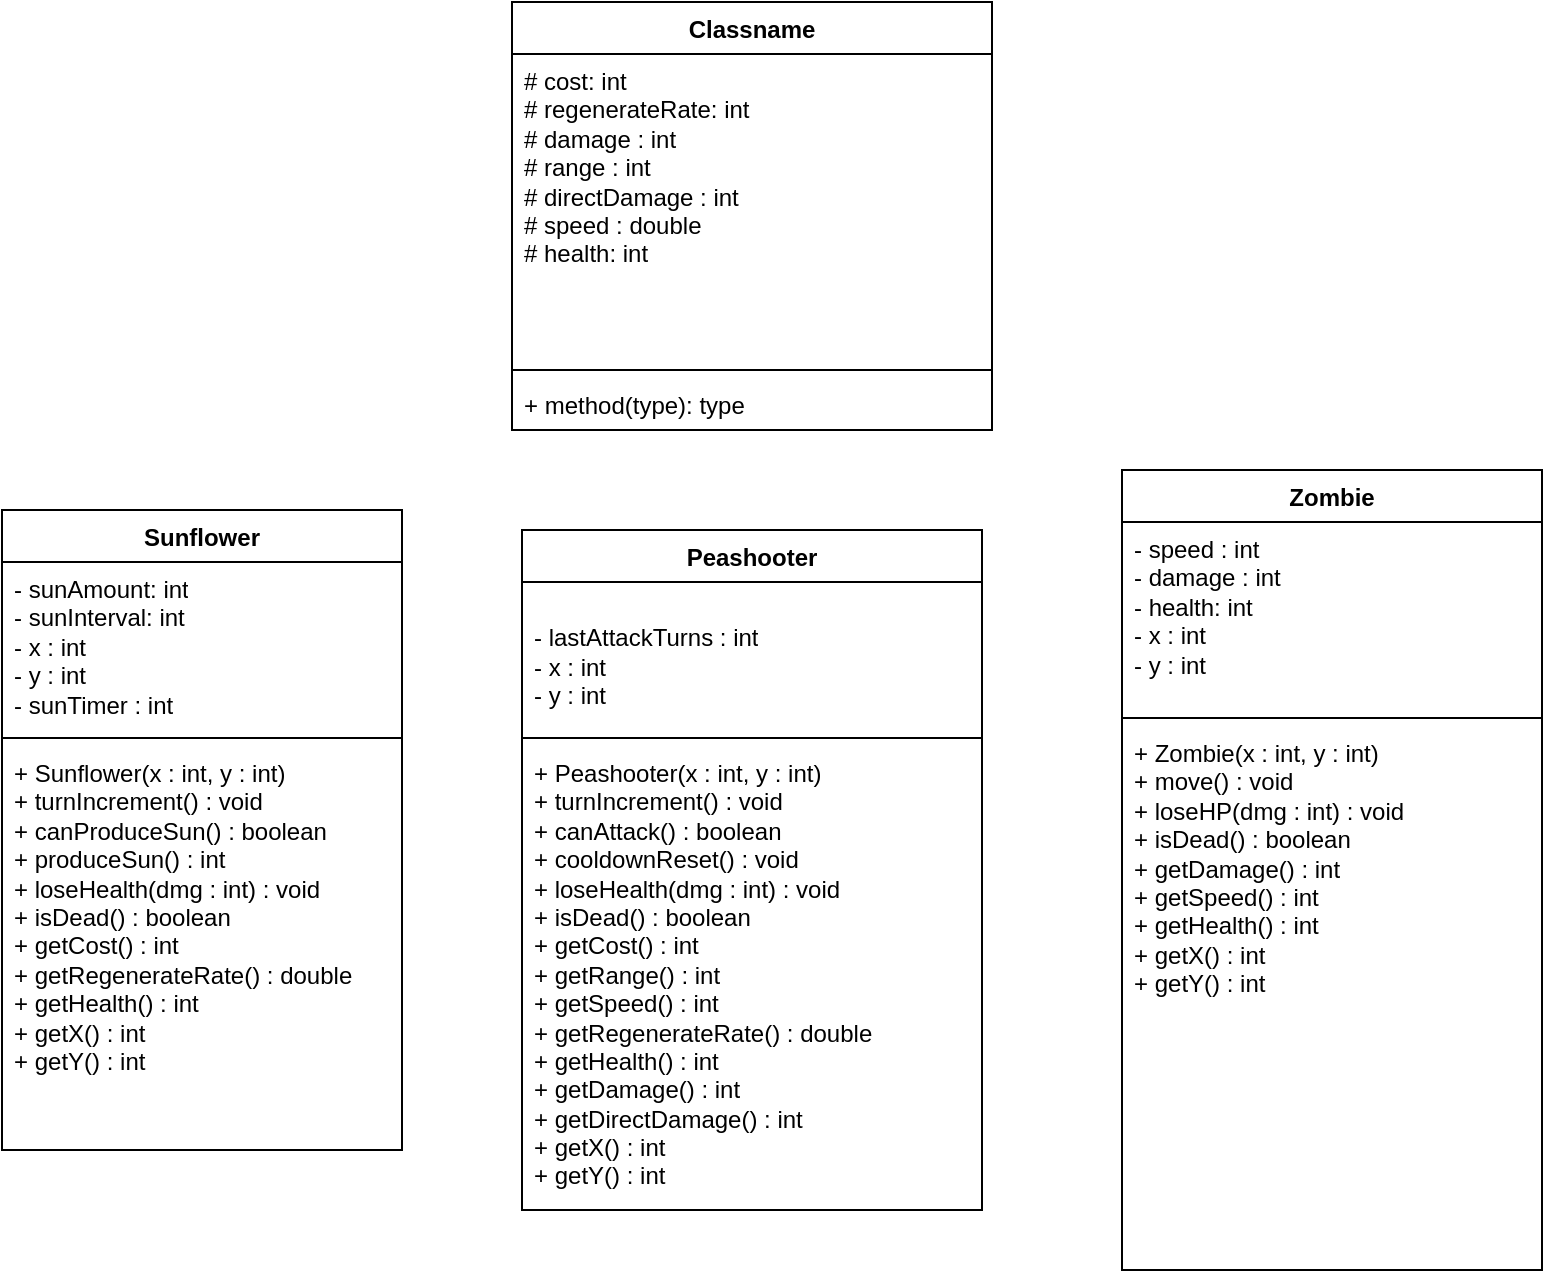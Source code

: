 <?xml version="1.0" encoding="UTF-8"?>
<mxfile version="27.1.6">
  <diagram name="Page-1" id="6oV5yZ-lldp5qsoaxfFn">
    <mxGraphModel dx="1013" dy="606" grid="1" gridSize="10" guides="1" tooltips="1" connect="1" arrows="1" fold="1" page="1" pageScale="1" pageWidth="850" pageHeight="1100" math="0" shadow="0">
      <root>
        <mxCell id="0" />
        <mxCell id="1" parent="0" />
        <mxCell id="eWZX6zvSekk-s4MlvDuf-5" value="Zombie" style="swimlane;fontStyle=1;align=center;verticalAlign=top;childLayout=stackLayout;horizontal=1;startSize=26;horizontalStack=0;resizeParent=1;resizeParentMax=0;resizeLast=0;collapsible=1;marginBottom=0;whiteSpace=wrap;html=1;" parent="1" vertex="1">
          <mxGeometry x="610" y="300" width="210" height="400" as="geometry" />
        </mxCell>
        <mxCell id="eWZX6zvSekk-s4MlvDuf-6" value="&lt;div&gt;- speed : int&lt;/div&gt;&lt;div&gt;- damage : int&amp;nbsp;&lt;/div&gt;&lt;div&gt;- health: int&lt;/div&gt;&lt;div&gt;&lt;div&gt;- x : int&lt;/div&gt;&lt;div&gt;- y : int&lt;/div&gt;&lt;/div&gt;" style="text;strokeColor=none;fillColor=none;align=left;verticalAlign=top;spacingLeft=4;spacingRight=4;overflow=hidden;rotatable=0;points=[[0,0.5],[1,0.5]];portConstraint=eastwest;whiteSpace=wrap;html=1;" parent="eWZX6zvSekk-s4MlvDuf-5" vertex="1">
          <mxGeometry y="26" width="210" height="94" as="geometry" />
        </mxCell>
        <mxCell id="eWZX6zvSekk-s4MlvDuf-7" value="" style="line;strokeWidth=1;fillColor=none;align=left;verticalAlign=middle;spacingTop=-1;spacingLeft=3;spacingRight=3;rotatable=0;labelPosition=right;points=[];portConstraint=eastwest;strokeColor=inherit;" parent="eWZX6zvSekk-s4MlvDuf-5" vertex="1">
          <mxGeometry y="120" width="210" height="8" as="geometry" />
        </mxCell>
        <mxCell id="eWZX6zvSekk-s4MlvDuf-8" value="+ Zombie(x : int, y : int)&lt;div&gt;+ move() : void&lt;/div&gt;&lt;div&gt;+ loseHP(dmg : int) : void&lt;/div&gt;&lt;div&gt;+ isDead() : boolean&lt;/div&gt;&lt;div&gt;&lt;div&gt;+ getDamage() : int&lt;/div&gt;&lt;div&gt;+ getSpeed() : int&lt;/div&gt;&lt;/div&gt;&lt;div&gt;+ getHealth() : int&lt;/div&gt;&lt;div&gt;+ getX() : int&lt;/div&gt;&lt;div&gt;+ getY() : int&lt;/div&gt;" style="text;strokeColor=none;fillColor=none;align=left;verticalAlign=top;spacingLeft=4;spacingRight=4;overflow=hidden;rotatable=0;points=[[0,0.5],[1,0.5]];portConstraint=eastwest;whiteSpace=wrap;html=1;" parent="eWZX6zvSekk-s4MlvDuf-5" vertex="1">
          <mxGeometry y="128" width="210" height="272" as="geometry" />
        </mxCell>
        <mxCell id="eWZX6zvSekk-s4MlvDuf-9" value="Peashooter" style="swimlane;fontStyle=1;align=center;verticalAlign=top;childLayout=stackLayout;horizontal=1;startSize=26;horizontalStack=0;resizeParent=1;resizeParentMax=0;resizeLast=0;collapsible=1;marginBottom=0;whiteSpace=wrap;html=1;" parent="1" vertex="1">
          <mxGeometry x="310" y="330" width="230" height="340" as="geometry" />
        </mxCell>
        <mxCell id="eWZX6zvSekk-s4MlvDuf-10" value="&lt;br&gt;&lt;div&gt;&lt;div&gt;&lt;div&gt;- lastAttackTurns : int&lt;/div&gt;&lt;div&gt;- x : int&lt;/div&gt;&lt;div&gt;- y : int&lt;/div&gt;&lt;div&gt;&lt;br&gt;&lt;/div&gt;&lt;div&gt;&lt;br&gt;&lt;/div&gt;&lt;div&gt;&lt;div&gt;&lt;br&gt;&lt;/div&gt;&lt;/div&gt;&lt;/div&gt;&lt;div&gt;&lt;br&gt;&lt;/div&gt;&lt;/div&gt;" style="text;strokeColor=none;fillColor=none;align=left;verticalAlign=top;spacingLeft=4;spacingRight=4;overflow=hidden;rotatable=0;points=[[0,0.5],[1,0.5]];portConstraint=eastwest;whiteSpace=wrap;html=1;" parent="eWZX6zvSekk-s4MlvDuf-9" vertex="1">
          <mxGeometry y="26" width="230" height="74" as="geometry" />
        </mxCell>
        <mxCell id="eWZX6zvSekk-s4MlvDuf-11" value="" style="line;strokeWidth=1;fillColor=none;align=left;verticalAlign=middle;spacingTop=-1;spacingLeft=3;spacingRight=3;rotatable=0;labelPosition=right;points=[];portConstraint=eastwest;strokeColor=inherit;" parent="eWZX6zvSekk-s4MlvDuf-9" vertex="1">
          <mxGeometry y="100" width="230" height="8" as="geometry" />
        </mxCell>
        <mxCell id="eWZX6zvSekk-s4MlvDuf-12" value="+ Peashooter(x : int, y : int)&lt;div&gt;+ turnIncrement() : void&lt;/div&gt;&lt;div&gt;+ canAttack() : boolean&lt;/div&gt;&lt;div&gt;+ cooldownReset() : void&lt;/div&gt;&lt;div&gt;+ loseHealth(dmg : int) : void&lt;/div&gt;&lt;div&gt;+ isDead() : boolean&lt;/div&gt;&lt;div&gt;+ getCost() : int&lt;/div&gt;&lt;div&gt;+ getRange() : int&lt;/div&gt;&lt;div&gt;+ getSpeed() : int&lt;/div&gt;&lt;div&gt;+ getRegenerateRate() : double&lt;/div&gt;&lt;div&gt;+ getHealth() : int&amp;nbsp;&lt;/div&gt;&lt;div&gt;&lt;div&gt;+ getDamage() : int&lt;/div&gt;&lt;div&gt;+ getDirectDamage() : int&lt;/div&gt;&lt;/div&gt;&lt;div&gt;+ getX() : int&lt;/div&gt;&lt;div&gt;+ getY() : int&lt;/div&gt;" style="text;strokeColor=none;fillColor=none;align=left;verticalAlign=top;spacingLeft=4;spacingRight=4;overflow=hidden;rotatable=0;points=[[0,0.5],[1,0.5]];portConstraint=eastwest;whiteSpace=wrap;html=1;" parent="eWZX6zvSekk-s4MlvDuf-9" vertex="1">
          <mxGeometry y="108" width="230" height="232" as="geometry" />
        </mxCell>
        <mxCell id="eWZX6zvSekk-s4MlvDuf-13" value="Sunflower" style="swimlane;fontStyle=1;align=center;verticalAlign=top;childLayout=stackLayout;horizontal=1;startSize=26;horizontalStack=0;resizeParent=1;resizeParentMax=0;resizeLast=0;collapsible=1;marginBottom=0;whiteSpace=wrap;html=1;" parent="1" vertex="1">
          <mxGeometry x="50" y="320" width="200" height="320" as="geometry" />
        </mxCell>
        <mxCell id="eWZX6zvSekk-s4MlvDuf-14" value="&lt;div&gt;&lt;div&gt;- sunAmount: int&lt;div&gt;- sunInterval: int&lt;div&gt;- x : int&lt;/div&gt;&lt;div&gt;- y : int&lt;/div&gt;&lt;div&gt;- sunTimer : int&lt;br&gt;&lt;div&gt;&lt;br&gt;&lt;/div&gt;&lt;/div&gt;&lt;/div&gt;&lt;/div&gt;&lt;div&gt;&lt;br&gt;&lt;/div&gt;&lt;/div&gt;" style="text;strokeColor=none;fillColor=none;align=left;verticalAlign=top;spacingLeft=4;spacingRight=4;overflow=hidden;rotatable=0;points=[[0,0.5],[1,0.5]];portConstraint=eastwest;whiteSpace=wrap;html=1;" parent="eWZX6zvSekk-s4MlvDuf-13" vertex="1">
          <mxGeometry y="26" width="200" height="84" as="geometry" />
        </mxCell>
        <mxCell id="eWZX6zvSekk-s4MlvDuf-15" value="" style="line;strokeWidth=1;fillColor=none;align=left;verticalAlign=middle;spacingTop=-1;spacingLeft=3;spacingRight=3;rotatable=0;labelPosition=right;points=[];portConstraint=eastwest;strokeColor=inherit;" parent="eWZX6zvSekk-s4MlvDuf-13" vertex="1">
          <mxGeometry y="110" width="200" height="8" as="geometry" />
        </mxCell>
        <mxCell id="eWZX6zvSekk-s4MlvDuf-16" value="+ Sunflower(x : int, y : int)&lt;div&gt;+ turnIncrement() : void&lt;/div&gt;&lt;div&gt;+ canProduceSun() : boolean&lt;/div&gt;&lt;div&gt;+ produceSun() : int&lt;/div&gt;&lt;div&gt;+ loseHealth(dmg : int) : void&lt;/div&gt;&lt;div&gt;+ isDead() : boolean&lt;/div&gt;&lt;div&gt;+ getCost() : int&lt;/div&gt;&lt;div&gt;+ getRegenerateRate() : double&lt;/div&gt;&lt;div&gt;+ getHealth() : int&amp;nbsp;&lt;/div&gt;&lt;div&gt;+ getX() : int&lt;/div&gt;&lt;div&gt;+ getY() : int&lt;/div&gt;" style="text;strokeColor=none;fillColor=none;align=left;verticalAlign=top;spacingLeft=4;spacingRight=4;overflow=hidden;rotatable=0;points=[[0,0.5],[1,0.5]];portConstraint=eastwest;whiteSpace=wrap;html=1;" parent="eWZX6zvSekk-s4MlvDuf-13" vertex="1">
          <mxGeometry y="118" width="200" height="202" as="geometry" />
        </mxCell>
        <mxCell id="bFMmEzYkEjL3SMjvHJc4-2" value="Classname" style="swimlane;fontStyle=1;align=center;verticalAlign=top;childLayout=stackLayout;horizontal=1;startSize=26;horizontalStack=0;resizeParent=1;resizeParentMax=0;resizeLast=0;collapsible=1;marginBottom=0;whiteSpace=wrap;html=1;" vertex="1" parent="1">
          <mxGeometry x="305" y="66" width="240" height="214" as="geometry" />
        </mxCell>
        <mxCell id="bFMmEzYkEjL3SMjvHJc4-3" value="# cost: int&lt;div&gt;# regenerateRate: int&lt;/div&gt;&lt;div&gt;# damage : int&lt;div&gt;# range : int&lt;div&gt;# directDamage : int&lt;/div&gt;&lt;div&gt;# speed : double&lt;/div&gt;&lt;div&gt;# health: int&lt;/div&gt;&lt;/div&gt;&lt;/div&gt;" style="text;strokeColor=none;fillColor=none;align=left;verticalAlign=top;spacingLeft=4;spacingRight=4;overflow=hidden;rotatable=0;points=[[0,0.5],[1,0.5]];portConstraint=eastwest;whiteSpace=wrap;html=1;" vertex="1" parent="bFMmEzYkEjL3SMjvHJc4-2">
          <mxGeometry y="26" width="240" height="154" as="geometry" />
        </mxCell>
        <mxCell id="bFMmEzYkEjL3SMjvHJc4-4" value="" style="line;strokeWidth=1;fillColor=none;align=left;verticalAlign=middle;spacingTop=-1;spacingLeft=3;spacingRight=3;rotatable=0;labelPosition=right;points=[];portConstraint=eastwest;strokeColor=inherit;" vertex="1" parent="bFMmEzYkEjL3SMjvHJc4-2">
          <mxGeometry y="180" width="240" height="8" as="geometry" />
        </mxCell>
        <mxCell id="bFMmEzYkEjL3SMjvHJc4-5" value="+ method(type): type" style="text;strokeColor=none;fillColor=none;align=left;verticalAlign=top;spacingLeft=4;spacingRight=4;overflow=hidden;rotatable=0;points=[[0,0.5],[1,0.5]];portConstraint=eastwest;whiteSpace=wrap;html=1;" vertex="1" parent="bFMmEzYkEjL3SMjvHJc4-2">
          <mxGeometry y="188" width="240" height="26" as="geometry" />
        </mxCell>
      </root>
    </mxGraphModel>
  </diagram>
</mxfile>
